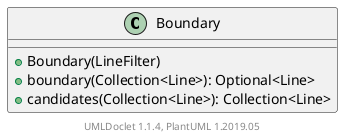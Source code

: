 @startuml

    class Boundary [[Boundary.html]] {
        +Boundary(LineFilter)
        +boundary(Collection<Line>): Optional<Line>
        +candidates(Collection<Line>): Collection<Line>
    }


    center footer UMLDoclet 1.1.4, PlantUML 1.2019.05
@enduml
